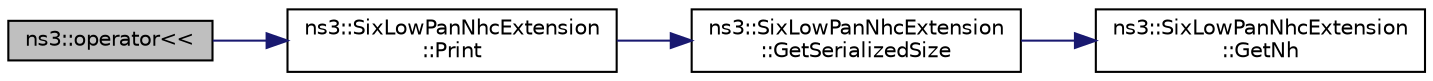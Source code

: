 digraph "ns3::operator&lt;&lt;"
{
 // LATEX_PDF_SIZE
  edge [fontname="Helvetica",fontsize="10",labelfontname="Helvetica",labelfontsize="10"];
  node [fontname="Helvetica",fontsize="10",shape=record];
  rankdir="LR";
  Node1 [label="ns3::operator\<\<",height=0.2,width=0.4,color="black", fillcolor="grey75", style="filled", fontcolor="black",tooltip="Stream insertion operator."];
  Node1 -> Node2 [color="midnightblue",fontsize="10",style="solid",fontname="Helvetica"];
  Node2 [label="ns3::SixLowPanNhcExtension\l::Print",height=0.2,width=0.4,color="black", fillcolor="white", style="filled",URL="$classns3_1_1_six_low_pan_nhc_extension.html#ad90ba762d510c3445cd47710b72d67cb",tooltip=" "];
  Node2 -> Node3 [color="midnightblue",fontsize="10",style="solid",fontname="Helvetica"];
  Node3 [label="ns3::SixLowPanNhcExtension\l::GetSerializedSize",height=0.2,width=0.4,color="black", fillcolor="white", style="filled",URL="$classns3_1_1_six_low_pan_nhc_extension.html#ac78bba602545c1194a5388ac5397043a",tooltip="Get the serialized size of the packet."];
  Node3 -> Node4 [color="midnightblue",fontsize="10",style="solid",fontname="Helvetica"];
  Node4 [label="ns3::SixLowPanNhcExtension\l::GetNh",height=0.2,width=0.4,color="black", fillcolor="white", style="filled",URL="$classns3_1_1_six_low_pan_nhc_extension.html#add82b778bf395bea97b0c2a18c2b7385",tooltip="Get the Next Header field value."];
}

